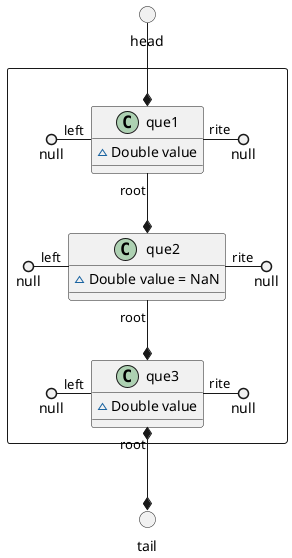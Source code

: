 @startuml

() head
() tail

package " " <<Rectangle>>{

         head --* que1

    object que1{
        ~ Double value
    }
    null ()- "left" que1
        que1 "rite" -() null
        que1 "root" --* que2

    object que2{
        ~ Double value = NaN
    }
        null ()- "left" que2
        que2 "rite" -() null
        que2 "root" --* que3

    object que3{
        ~ Double value
    }
        null ()- "left" que3
        que3 "rite" -() null
        que3 "root" *--* tail
}

@enduml